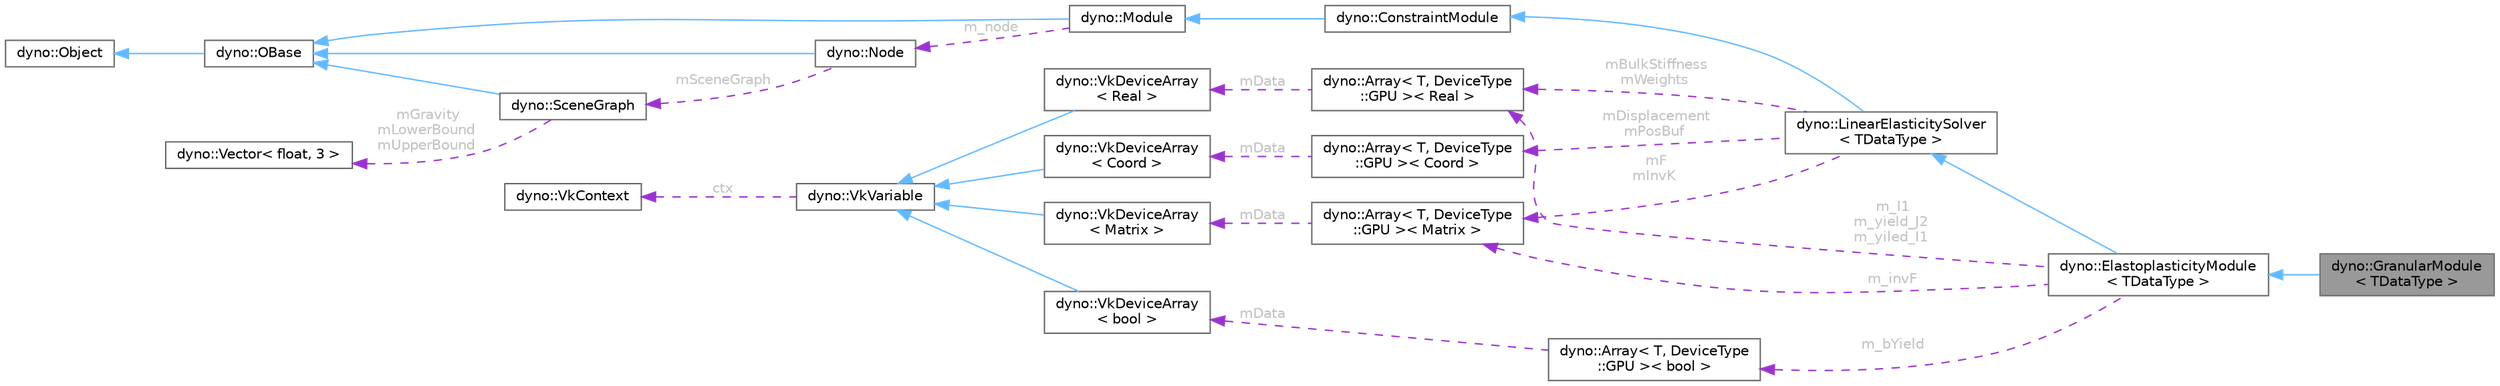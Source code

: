 digraph "dyno::GranularModule&lt; TDataType &gt;"
{
 // LATEX_PDF_SIZE
  bgcolor="transparent";
  edge [fontname=Helvetica,fontsize=10,labelfontname=Helvetica,labelfontsize=10];
  node [fontname=Helvetica,fontsize=10,shape=box,height=0.2,width=0.4];
  rankdir="LR";
  Node1 [id="Node000001",label="dyno::GranularModule\l\< TDataType \>",height=0.2,width=0.4,color="gray40", fillcolor="grey60", style="filled", fontcolor="black",tooltip=" "];
  Node2 -> Node1 [id="edge1_Node000001_Node000002",dir="back",color="steelblue1",style="solid",tooltip=" "];
  Node2 [id="Node000002",label="dyno::ElastoplasticityModule\l\< TDataType \>",height=0.2,width=0.4,color="gray40", fillcolor="white", style="filled",URL="$classdyno_1_1_elastoplasticity_module.html",tooltip=" "];
  Node3 -> Node2 [id="edge2_Node000002_Node000003",dir="back",color="steelblue1",style="solid",tooltip=" "];
  Node3 [id="Node000003",label="dyno::LinearElasticitySolver\l\< TDataType \>",height=0.2,width=0.4,color="gray40", fillcolor="white", style="filled",URL="$classdyno_1_1_linear_elasticity_solver.html",tooltip="This is an implementation of elasticity based on projective peridynamics. For more details,..."];
  Node4 -> Node3 [id="edge3_Node000003_Node000004",dir="back",color="steelblue1",style="solid",tooltip=" "];
  Node4 [id="Node000004",label="dyno::ConstraintModule",height=0.2,width=0.4,color="gray40", fillcolor="white", style="filled",URL="$classdyno_1_1_constraint_module.html",tooltip=" "];
  Node5 -> Node4 [id="edge4_Node000004_Node000005",dir="back",color="steelblue1",style="solid",tooltip=" "];
  Node5 [id="Node000005",label="dyno::Module",height=0.2,width=0.4,color="gray40", fillcolor="white", style="filled",URL="$classdyno_1_1_module.html",tooltip=" "];
  Node6 -> Node5 [id="edge5_Node000005_Node000006",dir="back",color="steelblue1",style="solid",tooltip=" "];
  Node6 [id="Node000006",label="dyno::OBase",height=0.2,width=0.4,color="gray40", fillcolor="white", style="filled",URL="$classdyno_1_1_o_base.html",tooltip=" "];
  Node7 -> Node6 [id="edge6_Node000006_Node000007",dir="back",color="steelblue1",style="solid",tooltip=" "];
  Node7 [id="Node000007",label="dyno::Object",height=0.2,width=0.4,color="gray40", fillcolor="white", style="filled",URL="$classdyno_1_1_object.html",tooltip=" "];
  Node8 -> Node5 [id="edge7_Node000005_Node000008",dir="back",color="darkorchid3",style="dashed",tooltip=" ",label=" m_node",fontcolor="grey" ];
  Node8 [id="Node000008",label="dyno::Node",height=0.2,width=0.4,color="gray40", fillcolor="white", style="filled",URL="$classdyno_1_1_node.html",tooltip=" "];
  Node6 -> Node8 [id="edge8_Node000008_Node000006",dir="back",color="steelblue1",style="solid",tooltip=" "];
  Node9 -> Node8 [id="edge9_Node000008_Node000009",dir="back",color="darkorchid3",style="dashed",tooltip=" ",label=" mSceneGraph",fontcolor="grey" ];
  Node9 [id="Node000009",label="dyno::SceneGraph",height=0.2,width=0.4,color="gray40", fillcolor="white", style="filled",URL="$classdyno_1_1_scene_graph.html",tooltip=" "];
  Node6 -> Node9 [id="edge10_Node000009_Node000006",dir="back",color="steelblue1",style="solid",tooltip=" "];
  Node10 -> Node9 [id="edge11_Node000009_Node000010",dir="back",color="darkorchid3",style="dashed",tooltip=" ",label=" mGravity\nmLowerBound\nmUpperBound",fontcolor="grey" ];
  Node10 [id="Node000010",label="dyno::Vector\< float, 3 \>",height=0.2,width=0.4,color="gray40", fillcolor="white", style="filled",URL="$classdyno_1_1_vector.html",tooltip=" "];
  Node11 -> Node3 [id="edge12_Node000003_Node000011",dir="back",color="darkorchid3",style="dashed",tooltip=" ",label=" mBulkStiffness\nmWeights",fontcolor="grey" ];
  Node11 [id="Node000011",label="dyno::Array\< T, DeviceType\l::GPU \>\< Real \>",height=0.2,width=0.4,color="gray40", fillcolor="white", style="filled",URL="$classdyno_1_1_array_3_01_t_00_01_device_type_1_1_g_p_u_01_4.html",tooltip=" "];
  Node12 -> Node11 [id="edge13_Node000011_Node000012",dir="back",color="darkorchid3",style="dashed",tooltip=" ",label=" mData",fontcolor="grey" ];
  Node12 [id="Node000012",label="dyno::VkDeviceArray\l\< Real \>",height=0.2,width=0.4,color="gray40", fillcolor="white", style="filled",URL="$classdyno_1_1_vk_device_array.html",tooltip=" "];
  Node13 -> Node12 [id="edge14_Node000012_Node000013",dir="back",color="steelblue1",style="solid",tooltip=" "];
  Node13 [id="Node000013",label="dyno::VkVariable",height=0.2,width=0.4,color="gray40", fillcolor="white", style="filled",URL="$classdyno_1_1_vk_variable.html",tooltip=" "];
  Node14 -> Node13 [id="edge15_Node000013_Node000014",dir="back",color="darkorchid3",style="dashed",tooltip=" ",label=" ctx",fontcolor="grey" ];
  Node14 [id="Node000014",label="dyno::VkContext",height=0.2,width=0.4,color="gray40", fillcolor="white", style="filled",URL="$classdyno_1_1_vk_context.html",tooltip=" "];
  Node15 -> Node3 [id="edge16_Node000003_Node000015",dir="back",color="darkorchid3",style="dashed",tooltip=" ",label=" mDisplacement\nmPosBuf",fontcolor="grey" ];
  Node15 [id="Node000015",label="dyno::Array\< T, DeviceType\l::GPU \>\< Coord \>",height=0.2,width=0.4,color="gray40", fillcolor="white", style="filled",URL="$classdyno_1_1_array_3_01_t_00_01_device_type_1_1_g_p_u_01_4.html",tooltip=" "];
  Node16 -> Node15 [id="edge17_Node000015_Node000016",dir="back",color="darkorchid3",style="dashed",tooltip=" ",label=" mData",fontcolor="grey" ];
  Node16 [id="Node000016",label="dyno::VkDeviceArray\l\< Coord \>",height=0.2,width=0.4,color="gray40", fillcolor="white", style="filled",URL="$classdyno_1_1_vk_device_array.html",tooltip=" "];
  Node13 -> Node16 [id="edge18_Node000016_Node000013",dir="back",color="steelblue1",style="solid",tooltip=" "];
  Node17 -> Node3 [id="edge19_Node000003_Node000017",dir="back",color="darkorchid3",style="dashed",tooltip=" ",label=" mF\nmInvK",fontcolor="grey" ];
  Node17 [id="Node000017",label="dyno::Array\< T, DeviceType\l::GPU \>\< Matrix \>",height=0.2,width=0.4,color="gray40", fillcolor="white", style="filled",URL="$classdyno_1_1_array_3_01_t_00_01_device_type_1_1_g_p_u_01_4.html",tooltip=" "];
  Node18 -> Node17 [id="edge20_Node000017_Node000018",dir="back",color="darkorchid3",style="dashed",tooltip=" ",label=" mData",fontcolor="grey" ];
  Node18 [id="Node000018",label="dyno::VkDeviceArray\l\< Matrix \>",height=0.2,width=0.4,color="gray40", fillcolor="white", style="filled",URL="$classdyno_1_1_vk_device_array.html",tooltip=" "];
  Node13 -> Node18 [id="edge21_Node000018_Node000013",dir="back",color="steelblue1",style="solid",tooltip=" "];
  Node19 -> Node2 [id="edge22_Node000002_Node000019",dir="back",color="darkorchid3",style="dashed",tooltip=" ",label=" m_bYield",fontcolor="grey" ];
  Node19 [id="Node000019",label="dyno::Array\< T, DeviceType\l::GPU \>\< bool \>",height=0.2,width=0.4,color="gray40", fillcolor="white", style="filled",URL="$classdyno_1_1_array_3_01_t_00_01_device_type_1_1_g_p_u_01_4.html",tooltip=" "];
  Node20 -> Node19 [id="edge23_Node000019_Node000020",dir="back",color="darkorchid3",style="dashed",tooltip=" ",label=" mData",fontcolor="grey" ];
  Node20 [id="Node000020",label="dyno::VkDeviceArray\l\< bool \>",height=0.2,width=0.4,color="gray40", fillcolor="white", style="filled",URL="$classdyno_1_1_vk_device_array.html",tooltip=" "];
  Node13 -> Node20 [id="edge24_Node000020_Node000013",dir="back",color="steelblue1",style="solid",tooltip=" "];
  Node17 -> Node2 [id="edge25_Node000002_Node000017",dir="back",color="darkorchid3",style="dashed",tooltip=" ",label=" m_invF",fontcolor="grey" ];
  Node11 -> Node2 [id="edge26_Node000002_Node000011",dir="back",color="darkorchid3",style="dashed",tooltip=" ",label=" m_I1\nm_yield_J2\nm_yiled_I1",fontcolor="grey" ];
}
